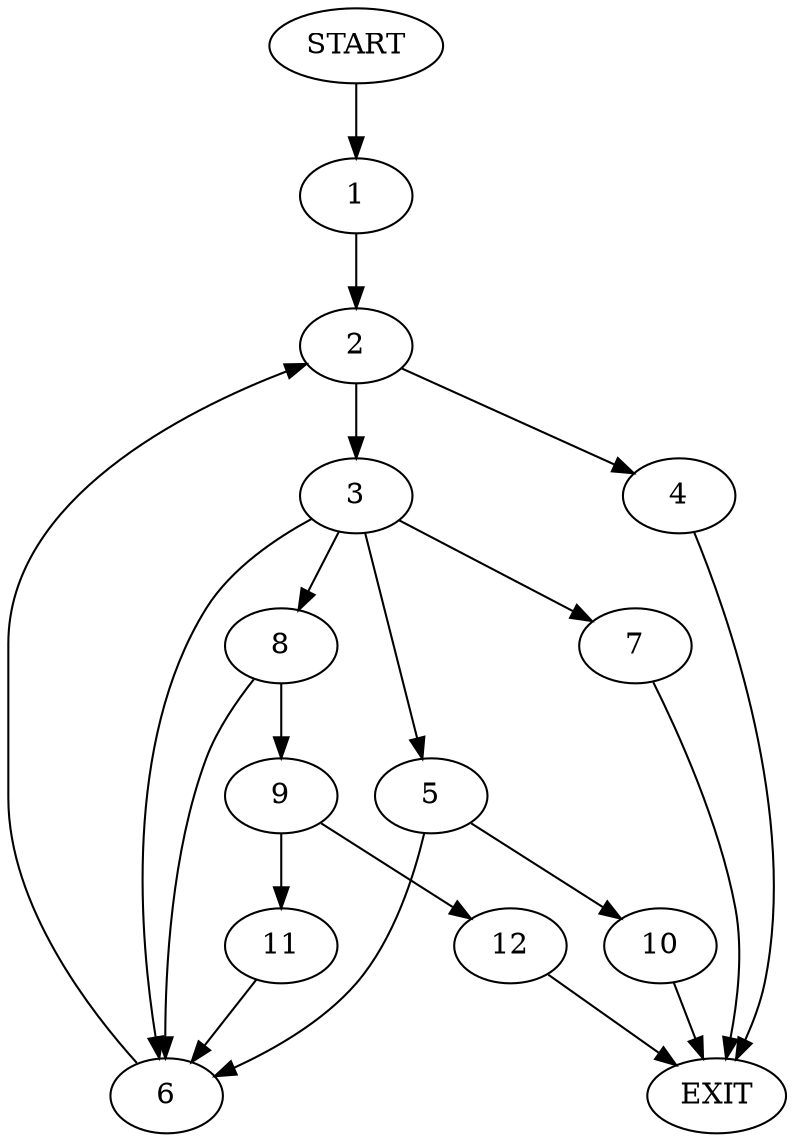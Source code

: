 digraph {
0 [label="START"]
13 [label="EXIT"]
0 -> 1
1 -> 2
2 -> 3
2 -> 4
4 -> 13
3 -> 5
3 -> 6
3 -> 7
3 -> 8
7 -> 13
8 -> 9
8 -> 6
5 -> 6
5 -> 10
6 -> 2
10 -> 13
9 -> 11
9 -> 12
11 -> 6
12 -> 13
}
